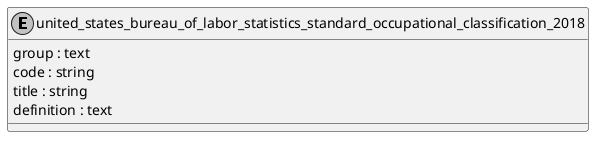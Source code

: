 @startuml uml
skinparam monochrome true

entity united_states_bureau_of_labor_statistics_standard_occupational_classification_2018 {
  group : text
  code : string
  title : string
  definition : text
}

@enduml
